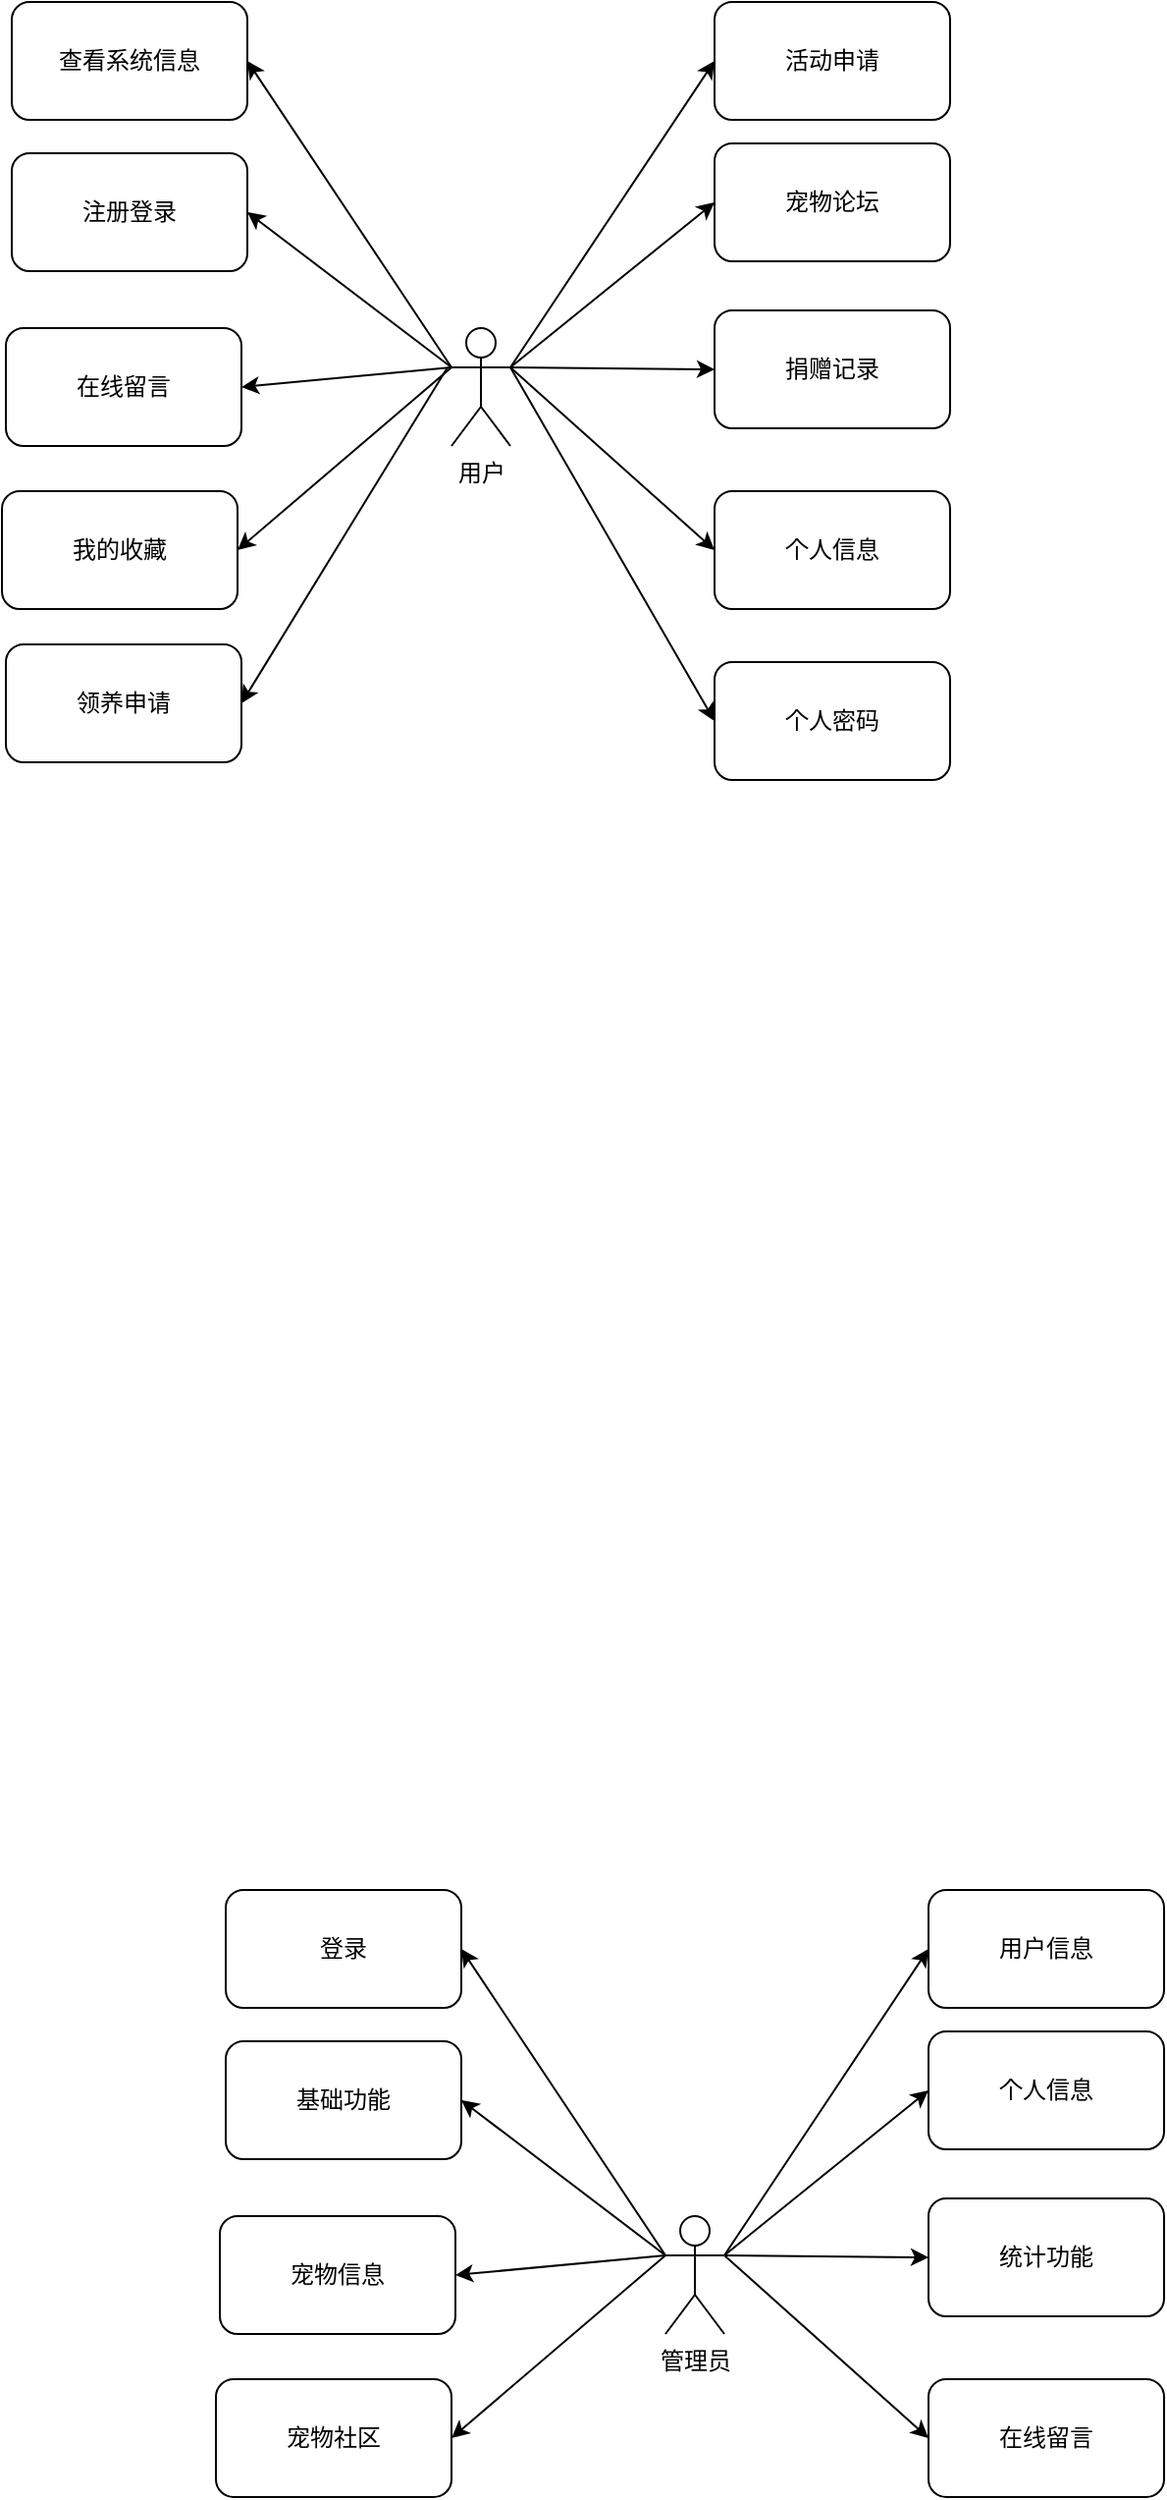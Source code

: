 <mxfile version="26.2.14">
  <diagram name="第 1 页" id="uS2H58pccRV9qT1qM_9W">
    <mxGraphModel dx="994" dy="570" grid="0" gridSize="10" guides="1" tooltips="1" connect="1" arrows="1" fold="1" page="0" pageScale="1" pageWidth="827" pageHeight="1169" math="0" shadow="0">
      <root>
        <mxCell id="0" />
        <mxCell id="1" parent="0" />
        <mxCell id="VDHGLhJUpDY8RsdzDFgo-1" value="用户" style="shape=umlActor;verticalLabelPosition=bottom;verticalAlign=top;html=1;outlineConnect=0;" parent="1" vertex="1">
          <mxGeometry x="348" y="225" width="30" height="60" as="geometry" />
        </mxCell>
        <mxCell id="VDHGLhJUpDY8RsdzDFgo-6" value="在线留言" style="rounded=1;whiteSpace=wrap;html=1;verticalAlign=middle;align=center;" parent="1" vertex="1">
          <mxGeometry x="121" y="225" width="120" height="60" as="geometry" />
        </mxCell>
        <mxCell id="VDHGLhJUpDY8RsdzDFgo-10" value="我的收藏" style="rounded=1;whiteSpace=wrap;html=1;" parent="1" vertex="1">
          <mxGeometry x="119" y="308" width="120" height="60" as="geometry" />
        </mxCell>
        <mxCell id="VDHGLhJUpDY8RsdzDFgo-11" value="注册登录" style="rounded=1;whiteSpace=wrap;html=1;" parent="1" vertex="1">
          <mxGeometry x="124" y="136" width="120" height="60" as="geometry" />
        </mxCell>
        <mxCell id="VDHGLhJUpDY8RsdzDFgo-12" value="查看系统信息" style="rounded=1;whiteSpace=wrap;html=1;" parent="1" vertex="1">
          <mxGeometry x="124" y="59" width="120" height="60" as="geometry" />
        </mxCell>
        <mxCell id="VDHGLhJUpDY8RsdzDFgo-13" value="领养申请" style="rounded=1;whiteSpace=wrap;html=1;" parent="1" vertex="1">
          <mxGeometry x="121" y="386" width="120" height="60" as="geometry" />
        </mxCell>
        <mxCell id="VDHGLhJUpDY8RsdzDFgo-14" value="活动申请" style="rounded=1;whiteSpace=wrap;html=1;" parent="1" vertex="1">
          <mxGeometry x="482" y="59" width="120" height="60" as="geometry" />
        </mxCell>
        <mxCell id="VDHGLhJUpDY8RsdzDFgo-15" value="宠物论坛" style="rounded=1;whiteSpace=wrap;html=1;" parent="1" vertex="1">
          <mxGeometry x="482" y="131" width="120" height="60" as="geometry" />
        </mxCell>
        <mxCell id="VDHGLhJUpDY8RsdzDFgo-16" value="捐赠记录" style="rounded=1;whiteSpace=wrap;html=1;" parent="1" vertex="1">
          <mxGeometry x="482" y="216" width="120" height="60" as="geometry" />
        </mxCell>
        <mxCell id="VDHGLhJUpDY8RsdzDFgo-17" value="个人信息" style="rounded=1;whiteSpace=wrap;html=1;" parent="1" vertex="1">
          <mxGeometry x="482" y="308" width="120" height="60" as="geometry" />
        </mxCell>
        <mxCell id="VDHGLhJUpDY8RsdzDFgo-18" value="个人密码" style="rounded=1;whiteSpace=wrap;html=1;" parent="1" vertex="1">
          <mxGeometry x="482" y="395" width="120" height="60" as="geometry" />
        </mxCell>
        <mxCell id="IdkYe38QhfolGH_DPRKy-3" value="" style="endArrow=classic;html=1;rounded=0;exitX=0;exitY=0.333;exitDx=0;exitDy=0;exitPerimeter=0;entryX=1;entryY=0.5;entryDx=0;entryDy=0;" edge="1" parent="1" source="VDHGLhJUpDY8RsdzDFgo-1" target="VDHGLhJUpDY8RsdzDFgo-12">
          <mxGeometry width="50" height="50" relative="1" as="geometry">
            <mxPoint x="323" y="216" as="sourcePoint" />
            <mxPoint x="373" y="166" as="targetPoint" />
          </mxGeometry>
        </mxCell>
        <mxCell id="IdkYe38QhfolGH_DPRKy-4" value="" style="endArrow=classic;html=1;rounded=0;entryX=1;entryY=0.5;entryDx=0;entryDy=0;exitX=0;exitY=0.333;exitDx=0;exitDy=0;exitPerimeter=0;" edge="1" parent="1" source="VDHGLhJUpDY8RsdzDFgo-1" target="VDHGLhJUpDY8RsdzDFgo-11">
          <mxGeometry width="50" height="50" relative="1" as="geometry">
            <mxPoint x="358" y="419" as="sourcePoint" />
            <mxPoint x="408" y="369" as="targetPoint" />
          </mxGeometry>
        </mxCell>
        <mxCell id="IdkYe38QhfolGH_DPRKy-5" value="" style="endArrow=classic;html=1;rounded=0;entryX=1;entryY=0.5;entryDx=0;entryDy=0;exitX=0;exitY=0.333;exitDx=0;exitDy=0;exitPerimeter=0;" edge="1" parent="1" source="VDHGLhJUpDY8RsdzDFgo-1" target="VDHGLhJUpDY8RsdzDFgo-6">
          <mxGeometry width="50" height="50" relative="1" as="geometry">
            <mxPoint x="358" y="419" as="sourcePoint" />
            <mxPoint x="408" y="369" as="targetPoint" />
          </mxGeometry>
        </mxCell>
        <mxCell id="IdkYe38QhfolGH_DPRKy-6" value="" style="endArrow=classic;html=1;rounded=0;entryX=1;entryY=0.5;entryDx=0;entryDy=0;exitX=0;exitY=0.333;exitDx=0;exitDy=0;exitPerimeter=0;" edge="1" parent="1" source="VDHGLhJUpDY8RsdzDFgo-1" target="VDHGLhJUpDY8RsdzDFgo-10">
          <mxGeometry width="50" height="50" relative="1" as="geometry">
            <mxPoint x="358" y="419" as="sourcePoint" />
            <mxPoint x="408" y="369" as="targetPoint" />
          </mxGeometry>
        </mxCell>
        <mxCell id="IdkYe38QhfolGH_DPRKy-7" value="" style="endArrow=classic;html=1;rounded=0;entryX=1;entryY=0.5;entryDx=0;entryDy=0;" edge="1" parent="1" target="VDHGLhJUpDY8RsdzDFgo-13">
          <mxGeometry width="50" height="50" relative="1" as="geometry">
            <mxPoint x="346" y="245" as="sourcePoint" />
            <mxPoint x="408" y="369" as="targetPoint" />
          </mxGeometry>
        </mxCell>
        <mxCell id="IdkYe38QhfolGH_DPRKy-8" value="" style="endArrow=classic;html=1;rounded=0;entryX=0;entryY=0.5;entryDx=0;entryDy=0;exitX=1;exitY=0.333;exitDx=0;exitDy=0;exitPerimeter=0;" edge="1" parent="1" source="VDHGLhJUpDY8RsdzDFgo-1" target="VDHGLhJUpDY8RsdzDFgo-14">
          <mxGeometry width="50" height="50" relative="1" as="geometry">
            <mxPoint x="358" y="225" as="sourcePoint" />
            <mxPoint x="467" y="136" as="targetPoint" />
          </mxGeometry>
        </mxCell>
        <mxCell id="IdkYe38QhfolGH_DPRKy-9" value="" style="endArrow=classic;html=1;rounded=0;entryX=0;entryY=0.5;entryDx=0;entryDy=0;exitX=1;exitY=0.333;exitDx=0;exitDy=0;exitPerimeter=0;" edge="1" parent="1" source="VDHGLhJUpDY8RsdzDFgo-1" target="VDHGLhJUpDY8RsdzDFgo-15">
          <mxGeometry width="50" height="50" relative="1" as="geometry">
            <mxPoint x="358" y="225" as="sourcePoint" />
            <mxPoint x="408" y="175" as="targetPoint" />
          </mxGeometry>
        </mxCell>
        <mxCell id="IdkYe38QhfolGH_DPRKy-11" value="" style="endArrow=classic;html=1;rounded=0;exitX=1;exitY=0.333;exitDx=0;exitDy=0;exitPerimeter=0;entryX=0;entryY=0.5;entryDx=0;entryDy=0;" edge="1" parent="1" source="VDHGLhJUpDY8RsdzDFgo-1" target="VDHGLhJUpDY8RsdzDFgo-16">
          <mxGeometry width="50" height="50" relative="1" as="geometry">
            <mxPoint x="358" y="225" as="sourcePoint" />
            <mxPoint x="408" y="175" as="targetPoint" />
          </mxGeometry>
        </mxCell>
        <mxCell id="IdkYe38QhfolGH_DPRKy-12" value="" style="endArrow=classic;html=1;rounded=0;entryX=0;entryY=0.5;entryDx=0;entryDy=0;exitX=1;exitY=0.333;exitDx=0;exitDy=0;exitPerimeter=0;" edge="1" parent="1" source="VDHGLhJUpDY8RsdzDFgo-1" target="VDHGLhJUpDY8RsdzDFgo-17">
          <mxGeometry width="50" height="50" relative="1" as="geometry">
            <mxPoint x="358" y="225" as="sourcePoint" />
            <mxPoint x="408" y="175" as="targetPoint" />
          </mxGeometry>
        </mxCell>
        <mxCell id="IdkYe38QhfolGH_DPRKy-13" value="" style="endArrow=classic;html=1;rounded=0;entryX=0;entryY=0.5;entryDx=0;entryDy=0;exitX=1;exitY=0.333;exitDx=0;exitDy=0;exitPerimeter=0;" edge="1" parent="1" source="VDHGLhJUpDY8RsdzDFgo-1" target="VDHGLhJUpDY8RsdzDFgo-18">
          <mxGeometry width="50" height="50" relative="1" as="geometry">
            <mxPoint x="389" y="288" as="sourcePoint" />
            <mxPoint x="408" y="175" as="targetPoint" />
          </mxGeometry>
        </mxCell>
        <mxCell id="IdkYe38QhfolGH_DPRKy-14" value="管理员" style="shape=umlActor;verticalLabelPosition=bottom;verticalAlign=top;html=1;outlineConnect=0;" vertex="1" parent="1">
          <mxGeometry x="457" y="1186" width="30" height="60" as="geometry" />
        </mxCell>
        <mxCell id="IdkYe38QhfolGH_DPRKy-15" value="宠物信息" style="rounded=1;whiteSpace=wrap;html=1;verticalAlign=middle;align=center;" vertex="1" parent="1">
          <mxGeometry x="230" y="1186" width="120" height="60" as="geometry" />
        </mxCell>
        <mxCell id="IdkYe38QhfolGH_DPRKy-16" value="宠物社区" style="rounded=1;whiteSpace=wrap;html=1;" vertex="1" parent="1">
          <mxGeometry x="228" y="1269" width="120" height="60" as="geometry" />
        </mxCell>
        <mxCell id="IdkYe38QhfolGH_DPRKy-17" value="基础功能" style="rounded=1;whiteSpace=wrap;html=1;" vertex="1" parent="1">
          <mxGeometry x="233" y="1097" width="120" height="60" as="geometry" />
        </mxCell>
        <mxCell id="IdkYe38QhfolGH_DPRKy-18" value="登录" style="rounded=1;whiteSpace=wrap;html=1;" vertex="1" parent="1">
          <mxGeometry x="233" y="1020" width="120" height="60" as="geometry" />
        </mxCell>
        <mxCell id="IdkYe38QhfolGH_DPRKy-20" value="用户信息" style="rounded=1;whiteSpace=wrap;html=1;" vertex="1" parent="1">
          <mxGeometry x="591" y="1020" width="120" height="60" as="geometry" />
        </mxCell>
        <mxCell id="IdkYe38QhfolGH_DPRKy-21" value="个人信息" style="rounded=1;whiteSpace=wrap;html=1;" vertex="1" parent="1">
          <mxGeometry x="591" y="1092" width="120" height="60" as="geometry" />
        </mxCell>
        <mxCell id="IdkYe38QhfolGH_DPRKy-22" value="统计功能" style="rounded=1;whiteSpace=wrap;html=1;" vertex="1" parent="1">
          <mxGeometry x="591" y="1177" width="120" height="60" as="geometry" />
        </mxCell>
        <mxCell id="IdkYe38QhfolGH_DPRKy-23" value="在线留言" style="rounded=1;whiteSpace=wrap;html=1;" vertex="1" parent="1">
          <mxGeometry x="591" y="1269" width="120" height="60" as="geometry" />
        </mxCell>
        <mxCell id="IdkYe38QhfolGH_DPRKy-25" value="" style="endArrow=classic;html=1;rounded=0;exitX=0;exitY=0.333;exitDx=0;exitDy=0;exitPerimeter=0;entryX=1;entryY=0.5;entryDx=0;entryDy=0;" edge="1" source="IdkYe38QhfolGH_DPRKy-14" target="IdkYe38QhfolGH_DPRKy-18" parent="1">
          <mxGeometry width="50" height="50" relative="1" as="geometry">
            <mxPoint x="432" y="1177" as="sourcePoint" />
            <mxPoint x="482" y="1127" as="targetPoint" />
          </mxGeometry>
        </mxCell>
        <mxCell id="IdkYe38QhfolGH_DPRKy-26" value="" style="endArrow=classic;html=1;rounded=0;entryX=1;entryY=0.5;entryDx=0;entryDy=0;exitX=0;exitY=0.333;exitDx=0;exitDy=0;exitPerimeter=0;" edge="1" source="IdkYe38QhfolGH_DPRKy-14" target="IdkYe38QhfolGH_DPRKy-17" parent="1">
          <mxGeometry width="50" height="50" relative="1" as="geometry">
            <mxPoint x="467" y="1380" as="sourcePoint" />
            <mxPoint x="517" y="1330" as="targetPoint" />
          </mxGeometry>
        </mxCell>
        <mxCell id="IdkYe38QhfolGH_DPRKy-27" value="" style="endArrow=classic;html=1;rounded=0;entryX=1;entryY=0.5;entryDx=0;entryDy=0;exitX=0;exitY=0.333;exitDx=0;exitDy=0;exitPerimeter=0;" edge="1" source="IdkYe38QhfolGH_DPRKy-14" target="IdkYe38QhfolGH_DPRKy-15" parent="1">
          <mxGeometry width="50" height="50" relative="1" as="geometry">
            <mxPoint x="467" y="1380" as="sourcePoint" />
            <mxPoint x="517" y="1330" as="targetPoint" />
          </mxGeometry>
        </mxCell>
        <mxCell id="IdkYe38QhfolGH_DPRKy-28" value="" style="endArrow=classic;html=1;rounded=0;entryX=1;entryY=0.5;entryDx=0;entryDy=0;exitX=0;exitY=0.333;exitDx=0;exitDy=0;exitPerimeter=0;" edge="1" source="IdkYe38QhfolGH_DPRKy-14" target="IdkYe38QhfolGH_DPRKy-16" parent="1">
          <mxGeometry width="50" height="50" relative="1" as="geometry">
            <mxPoint x="467" y="1380" as="sourcePoint" />
            <mxPoint x="517" y="1330" as="targetPoint" />
          </mxGeometry>
        </mxCell>
        <mxCell id="IdkYe38QhfolGH_DPRKy-30" value="" style="endArrow=classic;html=1;rounded=0;entryX=0;entryY=0.5;entryDx=0;entryDy=0;exitX=1;exitY=0.333;exitDx=0;exitDy=0;exitPerimeter=0;" edge="1" source="IdkYe38QhfolGH_DPRKy-14" target="IdkYe38QhfolGH_DPRKy-20" parent="1">
          <mxGeometry width="50" height="50" relative="1" as="geometry">
            <mxPoint x="467" y="1186" as="sourcePoint" />
            <mxPoint x="576" y="1097" as="targetPoint" />
          </mxGeometry>
        </mxCell>
        <mxCell id="IdkYe38QhfolGH_DPRKy-31" value="" style="endArrow=classic;html=1;rounded=0;entryX=0;entryY=0.5;entryDx=0;entryDy=0;exitX=1;exitY=0.333;exitDx=0;exitDy=0;exitPerimeter=0;" edge="1" source="IdkYe38QhfolGH_DPRKy-14" target="IdkYe38QhfolGH_DPRKy-21" parent="1">
          <mxGeometry width="50" height="50" relative="1" as="geometry">
            <mxPoint x="467" y="1186" as="sourcePoint" />
            <mxPoint x="517" y="1136" as="targetPoint" />
          </mxGeometry>
        </mxCell>
        <mxCell id="IdkYe38QhfolGH_DPRKy-32" value="" style="endArrow=classic;html=1;rounded=0;exitX=1;exitY=0.333;exitDx=0;exitDy=0;exitPerimeter=0;entryX=0;entryY=0.5;entryDx=0;entryDy=0;" edge="1" source="IdkYe38QhfolGH_DPRKy-14" target="IdkYe38QhfolGH_DPRKy-22" parent="1">
          <mxGeometry width="50" height="50" relative="1" as="geometry">
            <mxPoint x="467" y="1186" as="sourcePoint" />
            <mxPoint x="517" y="1136" as="targetPoint" />
          </mxGeometry>
        </mxCell>
        <mxCell id="IdkYe38QhfolGH_DPRKy-33" value="" style="endArrow=classic;html=1;rounded=0;entryX=0;entryY=0.5;entryDx=0;entryDy=0;exitX=1;exitY=0.333;exitDx=0;exitDy=0;exitPerimeter=0;" edge="1" source="IdkYe38QhfolGH_DPRKy-14" target="IdkYe38QhfolGH_DPRKy-23" parent="1">
          <mxGeometry width="50" height="50" relative="1" as="geometry">
            <mxPoint x="467" y="1186" as="sourcePoint" />
            <mxPoint x="517" y="1136" as="targetPoint" />
          </mxGeometry>
        </mxCell>
      </root>
    </mxGraphModel>
  </diagram>
</mxfile>
